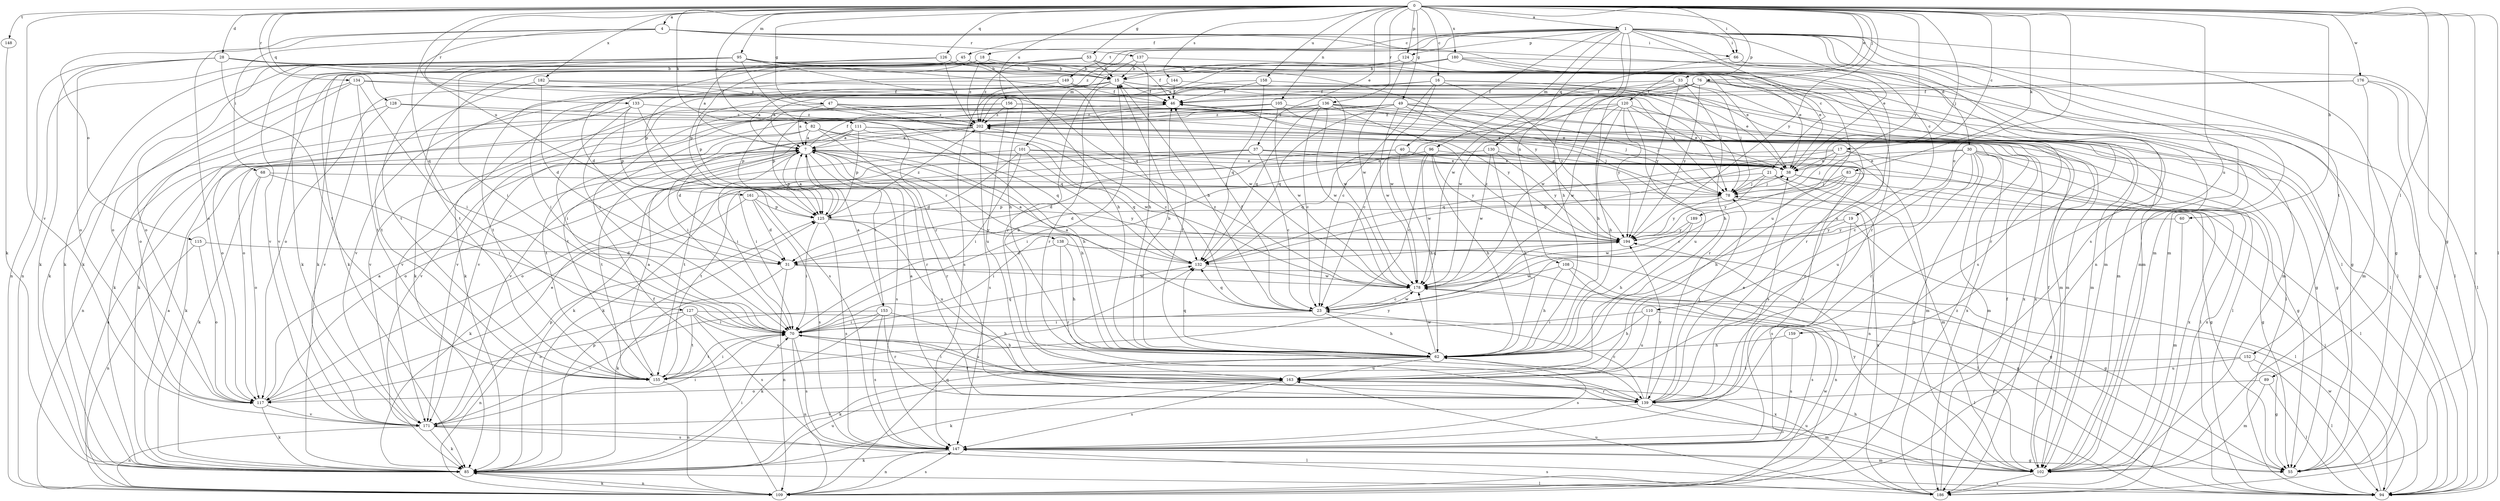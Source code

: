 strict digraph  {
0;
1;
4;
7;
15;
16;
17;
18;
19;
21;
23;
28;
30;
31;
33;
37;
38;
40;
45;
46;
47;
49;
53;
55;
60;
62;
66;
68;
70;
76;
78;
82;
83;
85;
89;
94;
95;
96;
101;
102;
105;
108;
109;
110;
111;
115;
117;
120;
124;
125;
126;
127;
128;
130;
132;
133;
134;
136;
137;
138;
139;
144;
147;
148;
149;
152;
153;
155;
156;
158;
159;
161;
163;
171;
176;
178;
180;
182;
186;
189;
194;
202;
0 -> 1  [label=a];
0 -> 4  [label=a];
0 -> 16  [label=c];
0 -> 17  [label=c];
0 -> 28  [label=d];
0 -> 33  [label=e];
0 -> 37  [label=e];
0 -> 47  [label=g];
0 -> 49  [label=g];
0 -> 53  [label=g];
0 -> 55  [label=g];
0 -> 60  [label=h];
0 -> 66  [label=i];
0 -> 76  [label=j];
0 -> 78  [label=j];
0 -> 82  [label=k];
0 -> 83  [label=k];
0 -> 89  [label=l];
0 -> 94  [label=l];
0 -> 95  [label=m];
0 -> 105  [label=n];
0 -> 110  [label=o];
0 -> 111  [label=o];
0 -> 120  [label=p];
0 -> 124  [label=p];
0 -> 126  [label=q];
0 -> 127  [label=q];
0 -> 128  [label=q];
0 -> 133  [label=r];
0 -> 134  [label=r];
0 -> 136  [label=r];
0 -> 144  [label=s];
0 -> 148  [label=t];
0 -> 156  [label=u];
0 -> 158  [label=u];
0 -> 159  [label=u];
0 -> 171  [label=v];
0 -> 176  [label=w];
0 -> 180  [label=x];
0 -> 182  [label=x];
0 -> 186  [label=x];
0 -> 189  [label=y];
0 -> 194  [label=y];
1 -> 18  [label=c];
1 -> 19  [label=c];
1 -> 21  [label=c];
1 -> 30  [label=d];
1 -> 38  [label=e];
1 -> 40  [label=f];
1 -> 45  [label=f];
1 -> 55  [label=g];
1 -> 62  [label=h];
1 -> 66  [label=i];
1 -> 96  [label=m];
1 -> 101  [label=m];
1 -> 102  [label=m];
1 -> 108  [label=n];
1 -> 109  [label=n];
1 -> 124  [label=p];
1 -> 130  [label=q];
1 -> 147  [label=s];
1 -> 149  [label=t];
1 -> 152  [label=t];
1 -> 202  [label=z];
4 -> 66  [label=i];
4 -> 68  [label=i];
4 -> 94  [label=l];
4 -> 102  [label=m];
4 -> 115  [label=o];
4 -> 117  [label=o];
4 -> 137  [label=r];
4 -> 161  [label=u];
7 -> 38  [label=e];
7 -> 46  [label=f];
7 -> 62  [label=h];
7 -> 70  [label=i];
7 -> 85  [label=k];
7 -> 94  [label=l];
7 -> 125  [label=p];
7 -> 138  [label=r];
7 -> 139  [label=r];
7 -> 147  [label=s];
7 -> 153  [label=t];
7 -> 155  [label=t];
15 -> 46  [label=f];
15 -> 70  [label=i];
15 -> 78  [label=j];
15 -> 139  [label=r];
15 -> 147  [label=s];
15 -> 155  [label=t];
15 -> 178  [label=w];
16 -> 23  [label=c];
16 -> 46  [label=f];
16 -> 70  [label=i];
16 -> 94  [label=l];
16 -> 139  [label=r];
16 -> 178  [label=w];
16 -> 194  [label=y];
17 -> 38  [label=e];
17 -> 78  [label=j];
17 -> 117  [label=o];
17 -> 132  [label=q];
17 -> 139  [label=r];
17 -> 186  [label=x];
18 -> 15  [label=b];
18 -> 85  [label=k];
18 -> 125  [label=p];
18 -> 139  [label=r];
18 -> 155  [label=t];
18 -> 202  [label=z];
19 -> 70  [label=i];
19 -> 94  [label=l];
19 -> 147  [label=s];
19 -> 194  [label=y];
21 -> 78  [label=j];
21 -> 102  [label=m];
21 -> 109  [label=n];
21 -> 155  [label=t];
21 -> 194  [label=y];
23 -> 7  [label=a];
23 -> 15  [label=b];
23 -> 46  [label=f];
23 -> 62  [label=h];
23 -> 70  [label=i];
23 -> 132  [label=q];
23 -> 178  [label=w];
28 -> 15  [label=b];
28 -> 38  [label=e];
28 -> 85  [label=k];
28 -> 109  [label=n];
28 -> 117  [label=o];
28 -> 155  [label=t];
28 -> 202  [label=z];
30 -> 23  [label=c];
30 -> 38  [label=e];
30 -> 55  [label=g];
30 -> 102  [label=m];
30 -> 109  [label=n];
30 -> 132  [label=q];
30 -> 139  [label=r];
30 -> 163  [label=u];
30 -> 186  [label=x];
31 -> 55  [label=g];
31 -> 85  [label=k];
31 -> 109  [label=n];
31 -> 178  [label=w];
33 -> 46  [label=f];
33 -> 62  [label=h];
33 -> 78  [label=j];
33 -> 85  [label=k];
33 -> 147  [label=s];
33 -> 178  [label=w];
33 -> 194  [label=y];
37 -> 23  [label=c];
37 -> 38  [label=e];
37 -> 70  [label=i];
37 -> 102  [label=m];
37 -> 117  [label=o];
37 -> 147  [label=s];
37 -> 155  [label=t];
38 -> 55  [label=g];
38 -> 78  [label=j];
38 -> 94  [label=l];
40 -> 31  [label=d];
40 -> 38  [label=e];
40 -> 62  [label=h];
40 -> 132  [label=q];
45 -> 15  [label=b];
45 -> 31  [label=d];
45 -> 85  [label=k];
45 -> 102  [label=m];
45 -> 163  [label=u];
45 -> 171  [label=v];
46 -> 202  [label=z];
47 -> 7  [label=a];
47 -> 23  [label=c];
47 -> 38  [label=e];
47 -> 171  [label=v];
47 -> 202  [label=z];
49 -> 55  [label=g];
49 -> 78  [label=j];
49 -> 132  [label=q];
49 -> 139  [label=r];
49 -> 155  [label=t];
49 -> 171  [label=v];
49 -> 178  [label=w];
49 -> 186  [label=x];
49 -> 202  [label=z];
53 -> 15  [label=b];
53 -> 46  [label=f];
53 -> 117  [label=o];
53 -> 171  [label=v];
53 -> 194  [label=y];
53 -> 202  [label=z];
60 -> 102  [label=m];
60 -> 194  [label=y];
62 -> 15  [label=b];
62 -> 46  [label=f];
62 -> 85  [label=k];
62 -> 132  [label=q];
62 -> 147  [label=s];
62 -> 155  [label=t];
62 -> 163  [label=u];
62 -> 178  [label=w];
66 -> 55  [label=g];
66 -> 178  [label=w];
68 -> 70  [label=i];
68 -> 78  [label=j];
68 -> 85  [label=k];
68 -> 117  [label=o];
70 -> 62  [label=h];
70 -> 109  [label=n];
70 -> 132  [label=q];
70 -> 147  [label=s];
70 -> 155  [label=t];
70 -> 163  [label=u];
70 -> 186  [label=x];
76 -> 46  [label=f];
76 -> 62  [label=h];
76 -> 94  [label=l];
76 -> 102  [label=m];
76 -> 139  [label=r];
76 -> 171  [label=v];
76 -> 178  [label=w];
76 -> 194  [label=y];
78 -> 125  [label=p];
78 -> 186  [label=x];
78 -> 194  [label=y];
82 -> 7  [label=a];
82 -> 109  [label=n];
82 -> 132  [label=q];
82 -> 139  [label=r];
82 -> 171  [label=v];
82 -> 178  [label=w];
83 -> 23  [label=c];
83 -> 31  [label=d];
83 -> 55  [label=g];
83 -> 62  [label=h];
83 -> 78  [label=j];
85 -> 7  [label=a];
85 -> 70  [label=i];
85 -> 94  [label=l];
85 -> 109  [label=n];
85 -> 125  [label=p];
85 -> 163  [label=u];
89 -> 94  [label=l];
89 -> 102  [label=m];
89 -> 139  [label=r];
94 -> 78  [label=j];
94 -> 178  [label=w];
95 -> 15  [label=b];
95 -> 38  [label=e];
95 -> 62  [label=h];
95 -> 70  [label=i];
95 -> 85  [label=k];
95 -> 102  [label=m];
95 -> 109  [label=n];
95 -> 117  [label=o];
95 -> 132  [label=q];
95 -> 139  [label=r];
95 -> 155  [label=t];
96 -> 23  [label=c];
96 -> 38  [label=e];
96 -> 62  [label=h];
96 -> 70  [label=i];
96 -> 178  [label=w];
96 -> 194  [label=y];
101 -> 31  [label=d];
101 -> 38  [label=e];
101 -> 70  [label=i];
101 -> 85  [label=k];
101 -> 132  [label=q];
101 -> 147  [label=s];
102 -> 46  [label=f];
102 -> 62  [label=h];
102 -> 163  [label=u];
102 -> 186  [label=x];
102 -> 194  [label=y];
105 -> 38  [label=e];
105 -> 102  [label=m];
105 -> 125  [label=p];
105 -> 171  [label=v];
105 -> 178  [label=w];
105 -> 202  [label=z];
108 -> 55  [label=g];
108 -> 62  [label=h];
108 -> 109  [label=n];
108 -> 178  [label=w];
109 -> 7  [label=a];
109 -> 46  [label=f];
109 -> 85  [label=k];
109 -> 132  [label=q];
109 -> 147  [label=s];
109 -> 178  [label=w];
110 -> 62  [label=h];
110 -> 70  [label=i];
110 -> 147  [label=s];
110 -> 163  [label=u];
111 -> 7  [label=a];
111 -> 31  [label=d];
111 -> 62  [label=h];
111 -> 78  [label=j];
111 -> 125  [label=p];
111 -> 155  [label=t];
111 -> 186  [label=x];
115 -> 31  [label=d];
115 -> 109  [label=n];
115 -> 117  [label=o];
117 -> 7  [label=a];
117 -> 38  [label=e];
117 -> 85  [label=k];
117 -> 171  [label=v];
120 -> 23  [label=c];
120 -> 38  [label=e];
120 -> 62  [label=h];
120 -> 102  [label=m];
120 -> 163  [label=u];
120 -> 178  [label=w];
120 -> 194  [label=y];
120 -> 202  [label=z];
124 -> 15  [label=b];
124 -> 94  [label=l];
124 -> 178  [label=w];
124 -> 202  [label=z];
125 -> 7  [label=a];
125 -> 70  [label=i];
125 -> 147  [label=s];
125 -> 163  [label=u];
125 -> 194  [label=y];
125 -> 202  [label=z];
126 -> 7  [label=a];
126 -> 15  [label=b];
126 -> 62  [label=h];
126 -> 85  [label=k];
126 -> 202  [label=z];
127 -> 70  [label=i];
127 -> 94  [label=l];
127 -> 109  [label=n];
127 -> 147  [label=s];
127 -> 155  [label=t];
127 -> 163  [label=u];
127 -> 171  [label=v];
128 -> 85  [label=k];
128 -> 132  [label=q];
128 -> 171  [label=v];
128 -> 202  [label=z];
130 -> 38  [label=e];
130 -> 62  [label=h];
130 -> 85  [label=k];
130 -> 178  [label=w];
130 -> 194  [label=y];
132 -> 7  [label=a];
132 -> 178  [label=w];
133 -> 70  [label=i];
133 -> 117  [label=o];
133 -> 125  [label=p];
133 -> 147  [label=s];
133 -> 202  [label=z];
134 -> 46  [label=f];
134 -> 70  [label=i];
134 -> 85  [label=k];
134 -> 117  [label=o];
134 -> 155  [label=t];
134 -> 178  [label=w];
136 -> 23  [label=c];
136 -> 55  [label=g];
136 -> 78  [label=j];
136 -> 85  [label=k];
136 -> 94  [label=l];
136 -> 117  [label=o];
136 -> 132  [label=q];
136 -> 178  [label=w];
136 -> 194  [label=y];
136 -> 202  [label=z];
137 -> 15  [label=b];
137 -> 62  [label=h];
137 -> 102  [label=m];
137 -> 139  [label=r];
138 -> 31  [label=d];
138 -> 55  [label=g];
138 -> 62  [label=h];
138 -> 94  [label=l];
138 -> 139  [label=r];
139 -> 7  [label=a];
139 -> 23  [label=c];
139 -> 38  [label=e];
139 -> 78  [label=j];
139 -> 102  [label=m];
139 -> 171  [label=v];
139 -> 194  [label=y];
144 -> 46  [label=f];
144 -> 78  [label=j];
144 -> 125  [label=p];
147 -> 55  [label=g];
147 -> 85  [label=k];
147 -> 102  [label=m];
147 -> 109  [label=n];
148 -> 85  [label=k];
149 -> 7  [label=a];
149 -> 46  [label=f];
149 -> 102  [label=m];
149 -> 117  [label=o];
152 -> 55  [label=g];
152 -> 94  [label=l];
152 -> 155  [label=t];
152 -> 163  [label=u];
153 -> 7  [label=a];
153 -> 62  [label=h];
153 -> 70  [label=i];
153 -> 85  [label=k];
153 -> 117  [label=o];
153 -> 139  [label=r];
153 -> 147  [label=s];
155 -> 7  [label=a];
155 -> 70  [label=i];
155 -> 109  [label=n];
155 -> 194  [label=y];
156 -> 102  [label=m];
156 -> 125  [label=p];
156 -> 163  [label=u];
156 -> 171  [label=v];
156 -> 186  [label=x];
156 -> 202  [label=z];
158 -> 7  [label=a];
158 -> 38  [label=e];
158 -> 46  [label=f];
158 -> 132  [label=q];
159 -> 62  [label=h];
159 -> 147  [label=s];
161 -> 31  [label=d];
161 -> 85  [label=k];
161 -> 125  [label=p];
161 -> 147  [label=s];
161 -> 194  [label=y];
163 -> 15  [label=b];
163 -> 70  [label=i];
163 -> 85  [label=k];
163 -> 117  [label=o];
163 -> 139  [label=r];
163 -> 147  [label=s];
171 -> 70  [label=i];
171 -> 85  [label=k];
171 -> 94  [label=l];
171 -> 109  [label=n];
171 -> 125  [label=p];
171 -> 147  [label=s];
176 -> 46  [label=f];
176 -> 55  [label=g];
176 -> 85  [label=k];
176 -> 94  [label=l];
176 -> 102  [label=m];
178 -> 23  [label=c];
178 -> 202  [label=z];
180 -> 15  [label=b];
180 -> 38  [label=e];
180 -> 85  [label=k];
180 -> 94  [label=l];
180 -> 125  [label=p];
180 -> 163  [label=u];
182 -> 31  [label=d];
182 -> 46  [label=f];
182 -> 78  [label=j];
182 -> 155  [label=t];
186 -> 46  [label=f];
186 -> 147  [label=s];
186 -> 163  [label=u];
186 -> 202  [label=z];
189 -> 62  [label=h];
189 -> 178  [label=w];
189 -> 194  [label=y];
194 -> 132  [label=q];
194 -> 202  [label=z];
202 -> 7  [label=a];
202 -> 70  [label=i];
202 -> 94  [label=l];
202 -> 147  [label=s];
202 -> 171  [label=v];
}

